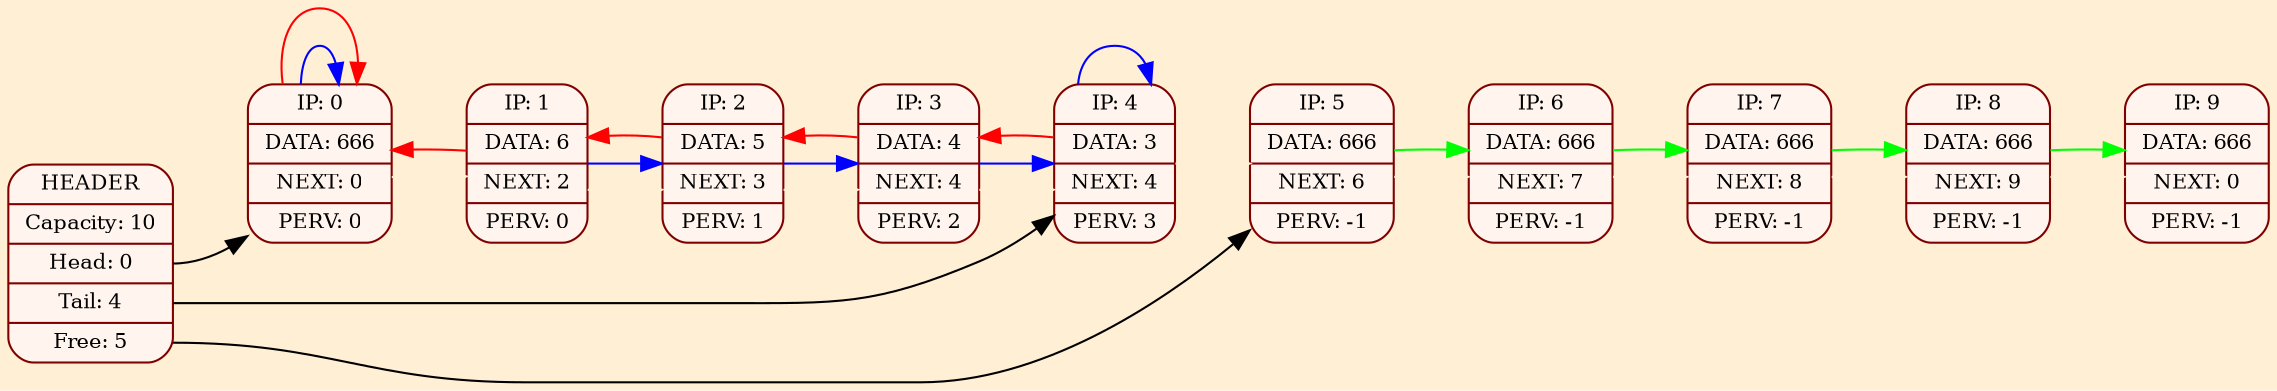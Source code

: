 digraph G{
rankdir = LR;
bgcolor = "#FFEFD5";
node[color = "#800000", fontsize = 10];
edge[color = "#800000", fontsize = 15];


0 [shape = Mrecord, style = filled, fillcolor = "#FFF5EE", color = "#800000", label = " IP: 0 | DATA: 666 | NEXT: 0 | PERV: 0 "];
1 [shape = Mrecord, style = filled, fillcolor = "#FFF5EE", color = "#800000", label = " IP: 1 | DATA: 6 | NEXT: 2 | PERV: 0 "];
2 [shape = Mrecord, style = filled, fillcolor = "#FFF5EE", color = "#800000", label = " IP: 2 | DATA: 5 | NEXT: 3 | PERV: 1 "];
3 [shape = Mrecord, style = filled, fillcolor = "#FFF5EE", color = "#800000", label = " IP: 3 | DATA: 4 | NEXT: 4 | PERV: 2 "];
4 [shape = Mrecord, style = filled, fillcolor = "#FFF5EE", color = "#800000", label = " IP: 4 | DATA: 3 | NEXT: 4 | PERV: 3 "];
5 [shape = Mrecord, style = filled, fillcolor = "#FFF5EE", color = "#800000", label = " IP: 5 | DATA: 666 | NEXT: 6 | PERV: -1 "];
6 [shape = Mrecord, style = filled, fillcolor = "#FFF5EE", color = "#800000", label = " IP: 6 | DATA: 666 | NEXT: 7 | PERV: -1 "];
7 [shape = Mrecord, style = filled, fillcolor = "#FFF5EE", color = "#800000", label = " IP: 7 | DATA: 666 | NEXT: 8 | PERV: -1 "];
8 [shape = Mrecord, style = filled, fillcolor = "#FFF5EE", color = "#800000", label = " IP: 8 | DATA: 666 | NEXT: 9 | PERV: -1 "];
9 [shape = Mrecord, style = filled, fillcolor = "#FFF5EE", color = "#800000", label = " IP: 9 | DATA: 666 | NEXT: 0 | PERV: -1 "];

0 -> 1 -> 2 -> 3 -> 4 -> 5 -> 6 -> 7 -> 8 -> 9 [weight = 10000, color = "#FFEFD5"];

0 -> 0 [color = "#0000ff"]
1 -> 2 [color = "#0000ff"]
2 -> 3 [color = "#0000ff"]
3 -> 4 [color = "#0000ff"]
4 -> 4 [color = "#0000ff"]
5 -> 6 [color = "#00ff00"]
6 -> 7 [color = "#00ff00"]
7 -> 8 [color = "#00ff00"]
8 -> 9 [color = "#00ff00"]
0 -> 0 [color = "#ff0000"]
1 -> 0 [color = "#ff0000"]
2 -> 1 [color = "#ff0000"]
3 -> 2 [color = "#ff0000"]
4 -> 3 [color = "#ff0000"]

All[shape = Mrecord, label = " HEADER | <f0> Capacity: 10 | <f1> Head: 0 | <f2> Tail: 4 | <f3> Free: 5 ", style = "filled", fillcolor = "#FFF5EE"];
All:<f1> -> 0 [color = "#000000"];
All:<f2> -> 4 [color = "#000000"];
All:<f3> -> 5 [color = "#000000"];
}